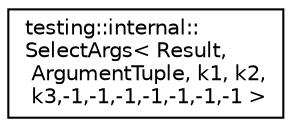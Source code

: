 digraph "Graphical Class Hierarchy"
{
  edge [fontname="Helvetica",fontsize="10",labelfontname="Helvetica",labelfontsize="10"];
  node [fontname="Helvetica",fontsize="10",shape=record];
  rankdir="LR";
  Node1 [label="testing::internal::\lSelectArgs\< Result,\l ArgumentTuple, k1, k2,\l k3,-1,-1,-1,-1,-1,-1,-1 \>",height=0.2,width=0.4,color="black", fillcolor="white", style="filled",URL="$classtesting_1_1internal_1_1_select_args_3_01_result_00_01_argument_tuple_00_01k1_00_01k2_00_01k662b7b95311371409ab0c0d22a638b79.html"];
}
